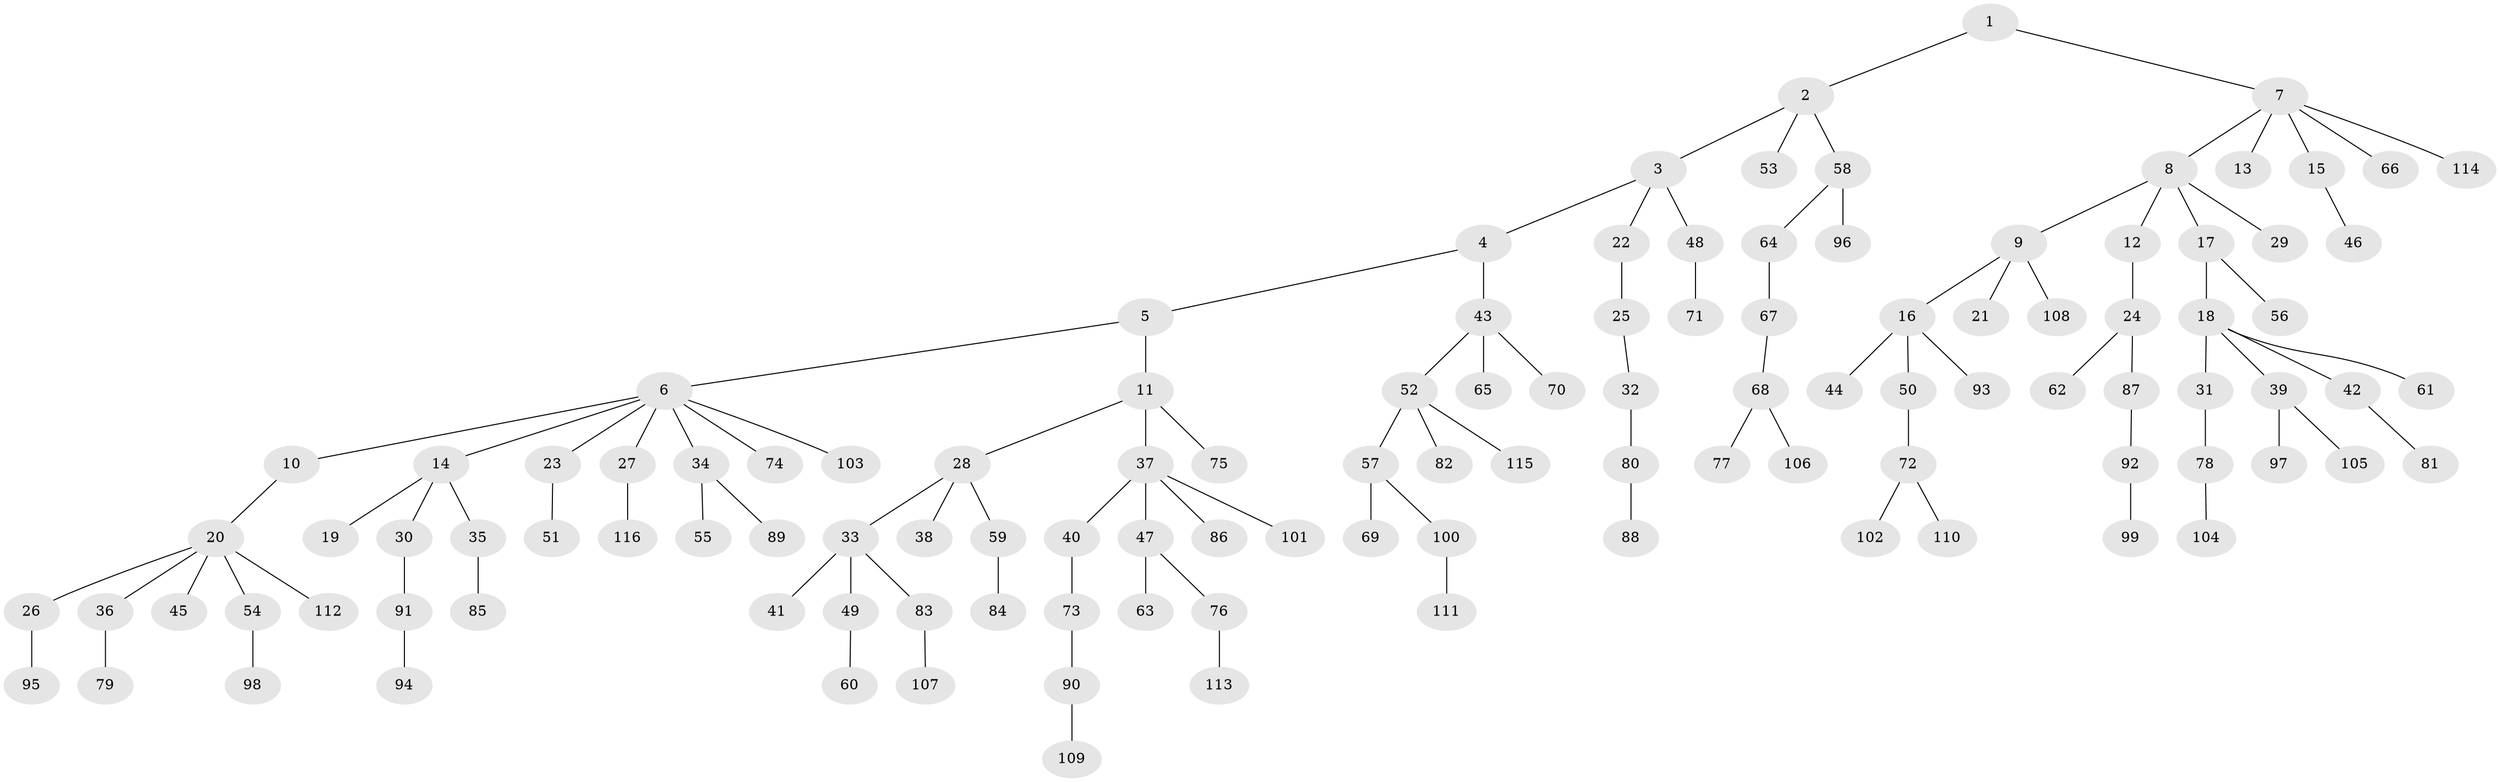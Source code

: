 // Generated by graph-tools (version 1.1) at 2025/15/03/09/25 04:15:28]
// undirected, 116 vertices, 115 edges
graph export_dot {
graph [start="1"]
  node [color=gray90,style=filled];
  1;
  2;
  3;
  4;
  5;
  6;
  7;
  8;
  9;
  10;
  11;
  12;
  13;
  14;
  15;
  16;
  17;
  18;
  19;
  20;
  21;
  22;
  23;
  24;
  25;
  26;
  27;
  28;
  29;
  30;
  31;
  32;
  33;
  34;
  35;
  36;
  37;
  38;
  39;
  40;
  41;
  42;
  43;
  44;
  45;
  46;
  47;
  48;
  49;
  50;
  51;
  52;
  53;
  54;
  55;
  56;
  57;
  58;
  59;
  60;
  61;
  62;
  63;
  64;
  65;
  66;
  67;
  68;
  69;
  70;
  71;
  72;
  73;
  74;
  75;
  76;
  77;
  78;
  79;
  80;
  81;
  82;
  83;
  84;
  85;
  86;
  87;
  88;
  89;
  90;
  91;
  92;
  93;
  94;
  95;
  96;
  97;
  98;
  99;
  100;
  101;
  102;
  103;
  104;
  105;
  106;
  107;
  108;
  109;
  110;
  111;
  112;
  113;
  114;
  115;
  116;
  1 -- 2;
  1 -- 7;
  2 -- 3;
  2 -- 53;
  2 -- 58;
  3 -- 4;
  3 -- 22;
  3 -- 48;
  4 -- 5;
  4 -- 43;
  5 -- 6;
  5 -- 11;
  6 -- 10;
  6 -- 14;
  6 -- 23;
  6 -- 27;
  6 -- 34;
  6 -- 74;
  6 -- 103;
  7 -- 8;
  7 -- 13;
  7 -- 15;
  7 -- 66;
  7 -- 114;
  8 -- 9;
  8 -- 12;
  8 -- 17;
  8 -- 29;
  9 -- 16;
  9 -- 21;
  9 -- 108;
  10 -- 20;
  11 -- 28;
  11 -- 37;
  11 -- 75;
  12 -- 24;
  14 -- 19;
  14 -- 30;
  14 -- 35;
  15 -- 46;
  16 -- 44;
  16 -- 50;
  16 -- 93;
  17 -- 18;
  17 -- 56;
  18 -- 31;
  18 -- 39;
  18 -- 42;
  18 -- 61;
  20 -- 26;
  20 -- 36;
  20 -- 45;
  20 -- 54;
  20 -- 112;
  22 -- 25;
  23 -- 51;
  24 -- 62;
  24 -- 87;
  25 -- 32;
  26 -- 95;
  27 -- 116;
  28 -- 33;
  28 -- 38;
  28 -- 59;
  30 -- 91;
  31 -- 78;
  32 -- 80;
  33 -- 41;
  33 -- 49;
  33 -- 83;
  34 -- 55;
  34 -- 89;
  35 -- 85;
  36 -- 79;
  37 -- 40;
  37 -- 47;
  37 -- 86;
  37 -- 101;
  39 -- 97;
  39 -- 105;
  40 -- 73;
  42 -- 81;
  43 -- 52;
  43 -- 65;
  43 -- 70;
  47 -- 63;
  47 -- 76;
  48 -- 71;
  49 -- 60;
  50 -- 72;
  52 -- 57;
  52 -- 82;
  52 -- 115;
  54 -- 98;
  57 -- 69;
  57 -- 100;
  58 -- 64;
  58 -- 96;
  59 -- 84;
  64 -- 67;
  67 -- 68;
  68 -- 77;
  68 -- 106;
  72 -- 102;
  72 -- 110;
  73 -- 90;
  76 -- 113;
  78 -- 104;
  80 -- 88;
  83 -- 107;
  87 -- 92;
  90 -- 109;
  91 -- 94;
  92 -- 99;
  100 -- 111;
}
